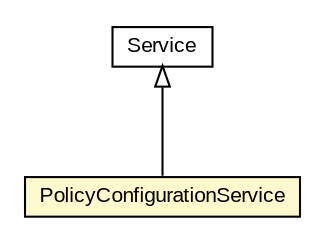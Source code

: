 #!/usr/local/bin/dot
#
# Class diagram 
# Generated by UMLGraph version R5_6-24-gf6e263 (http://www.umlgraph.org/)
#

digraph G {
	edge [fontname="arial",fontsize=10,labelfontname="arial",labelfontsize=10];
	node [fontname="arial",fontsize=10,shape=plaintext];
	nodesep=0.25;
	ranksep=0.5;
	// org.miloss.fgsms.services.interfaces.policyconfiguration.PolicyConfigurationService
	c877504 [label=<<table title="org.miloss.fgsms.services.interfaces.policyconfiguration.PolicyConfigurationService" border="0" cellborder="1" cellspacing="0" cellpadding="2" port="p" bgcolor="lemonChiffon" href="./PolicyConfigurationService.html">
		<tr><td><table border="0" cellspacing="0" cellpadding="1">
<tr><td align="center" balign="center"> PolicyConfigurationService </td></tr>
		</table></td></tr>
		</table>>, URL="./PolicyConfigurationService.html", fontname="arial", fontcolor="black", fontsize=10.0];
	//org.miloss.fgsms.services.interfaces.policyconfiguration.PolicyConfigurationService extends javax.xml.ws.Service
	c878174:p -> c877504:p [dir=back,arrowtail=empty];
	// javax.xml.ws.Service
	c878174 [label=<<table title="javax.xml.ws.Service" border="0" cellborder="1" cellspacing="0" cellpadding="2" port="p" href="http://java.sun.com/j2se/1.4.2/docs/api/javax/xml/ws/Service.html">
		<tr><td><table border="0" cellspacing="0" cellpadding="1">
<tr><td align="center" balign="center"> Service </td></tr>
		</table></td></tr>
		</table>>, URL="http://java.sun.com/j2se/1.4.2/docs/api/javax/xml/ws/Service.html", fontname="arial", fontcolor="black", fontsize=10.0];
}

